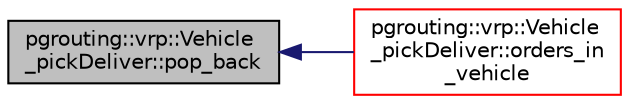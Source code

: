 digraph "pgrouting::vrp::Vehicle_pickDeliver::pop_back"
{
  edge [fontname="Helvetica",fontsize="10",labelfontname="Helvetica",labelfontsize="10"];
  node [fontname="Helvetica",fontsize="10",shape=record];
  rankdir="LR";
  Node864 [label="pgrouting::vrp::Vehicle\l_pickDeliver::pop_back",height=0.2,width=0.4,color="black", fillcolor="grey75", style="filled", fontcolor="black"];
  Node864 -> Node865 [dir="back",color="midnightblue",fontsize="10",style="solid",fontname="Helvetica"];
  Node865 [label="pgrouting::vrp::Vehicle\l_pickDeliver::orders_in\l_vehicle",height=0.2,width=0.4,color="red", fillcolor="white", style="filled",URL="$classpgrouting_1_1vrp_1_1Vehicle__pickDeliver.html#a5c9706adba6b67df27506b64815f4d8d"];
}
